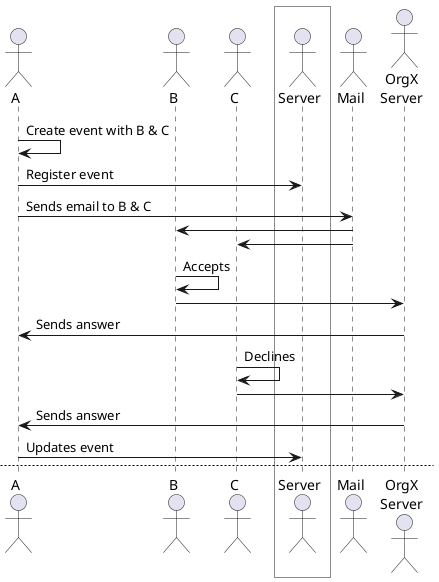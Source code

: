 @startuml

actor A
actor B
actor C
box " " #White
	actor Server
end box
actor Mail
actor "OrgX\nServer" as Server2

A -> A : Create event with B & C
A -> Server : Register event
A -> Mail : Sends email to B & C
Mail -> B
Mail -> C
B -> B : Accepts
B -> Server2
Server2 -> A : Sends answer
C -> C : Declines
C -> Server2
Server2 -> A : Sends answer
A -> Server : Updates event

newpage

A -> A : Create event with B & C
A -> Server : Register event
Server -> A : User B doesn't exist

@enduml